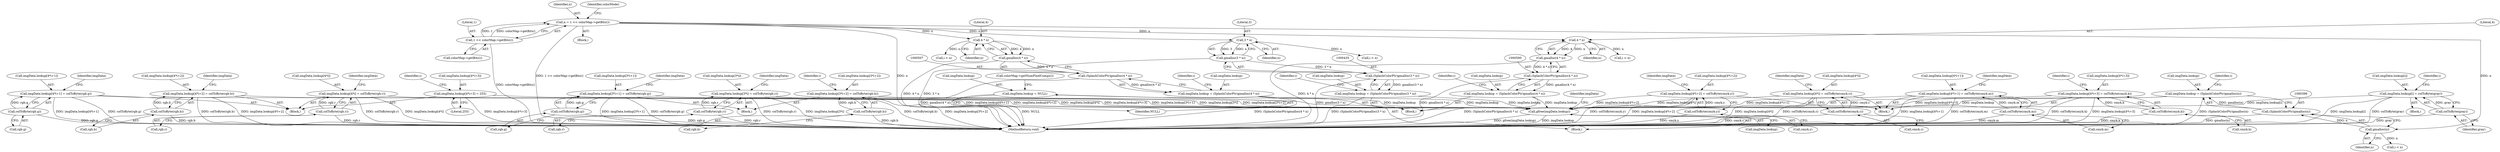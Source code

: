 digraph "1_poppler_7b2d314a61fd0e12f47c62996cb49ec0d1ba747a_11@API" {
"1000695" [label="(Call,gfree(imgData.lookup))"];
"1000532" [label="(Call,imgData.lookup[4*i] = colToByte(rgb.r))"];
"1000540" [label="(Call,colToByte(rgb.r))"];
"1000460" [label="(Call,imgData.lookup[3*i] = colToByte(rgb.r))"];
"1000468" [label="(Call,colToByte(rgb.r))"];
"1000655" [label="(Call,imgData.lookup[4*i+3] = colToByte(cmyk.k))"];
"1000665" [label="(Call,colToByte(cmyk.k))"];
"1000391" [label="(Call,imgData.lookup = (SplashColorPtr)gmalloc(n))"];
"1000395" [label="(Call,(SplashColorPtr)gmalloc(n))"];
"1000397" [label="(Call,gmalloc(n))"];
"1000381" [label="(Call,n = 1 << colorMap->getBits())"];
"1000383" [label="(Call,1 << colorMap->getBits())"];
"1000502" [label="(Call,imgData.lookup = (SplashColorPtr)gmalloc(4 * n))"];
"1000506" [label="(Call,(SplashColorPtr)gmalloc(4 * n))"];
"1000508" [label="(Call,gmalloc(4 * n))"];
"1000509" [label="(Call,4 * n)"];
"1000615" [label="(Call,imgData.lookup[4*i] = colToByte(cmyk.c))"];
"1000623" [label="(Call,colToByte(cmyk.c))"];
"1000585" [label="(Call,imgData.lookup = (SplashColorPtr)gmalloc(4 * n))"];
"1000589" [label="(Call,(SplashColorPtr)gmalloc(4 * n))"];
"1000591" [label="(Call,gmalloc(4 * n))"];
"1000592" [label="(Call,4 * n)"];
"1000558" [label="(Call,imgData.lookup[4*i+2] = colToByte(rgb.b))"];
"1000568" [label="(Call,colToByte(rgb.b))"];
"1000430" [label="(Call,imgData.lookup = (SplashColorPtr)gmalloc(3 * n))"];
"1000434" [label="(Call,(SplashColorPtr)gmalloc(3 * n))"];
"1000436" [label="(Call,gmalloc(3 * n))"];
"1000437" [label="(Call,3 * n)"];
"1000472" [label="(Call,imgData.lookup[3*i+1] = colToByte(rgb.g))"];
"1000482" [label="(Call,colToByte(rgb.g))"];
"1000544" [label="(Call,imgData.lookup[4*i+1] = colToByte(rgb.g))"];
"1000554" [label="(Call,colToByte(rgb.g))"];
"1000371" [label="(Call,imgData.lookup = NULL)"];
"1000486" [label="(Call,imgData.lookup[3*i+2] = colToByte(rgb.b))"];
"1000496" [label="(Call,colToByte(rgb.b))"];
"1000419" [label="(Call,imgData.lookup[i] = colToByte(gray))"];
"1000425" [label="(Call,colToByte(gray))"];
"1000627" [label="(Call,imgData.lookup[4*i+1] = colToByte(cmyk.m))"];
"1000637" [label="(Call,colToByte(cmyk.m))"];
"1000572" [label="(Call,imgData.lookup[4*i+3] = 255)"];
"1000641" [label="(Call,imgData.lookup[4*i+2] = colToByte(cmyk.y))"];
"1000651" [label="(Call,colToByte(cmyk.y))"];
"1000438" [label="(Literal,3)"];
"1000388" [label="(Block,)"];
"1000385" [label="(Call,colorMap->getBits())"];
"1000651" [label="(Call,colToByte(cmyk.y))"];
"1000544" [label="(Call,imgData.lookup[4*i+1] = colToByte(rgb.g))"];
"1000597" [label="(Identifier,i)"];
"1000420" [label="(Call,imgData.lookup[i])"];
"1000573" [label="(Call,imgData.lookup[4*i+3])"];
"1000623" [label="(Call,colToByte(cmyk.c))"];
"1000642" [label="(Call,imgData.lookup[4*i+2])"];
"1000503" [label="(Call,imgData.lookup)"];
"1000630" [label="(Identifier,imgData)"];
"1000604" [label="(Block,)"];
"1000442" [label="(Identifier,i)"];
"1000547" [label="(Identifier,imgData)"];
"1000510" [label="(Literal,4)"];
"1000615" [label="(Call,imgData.lookup[4*i] = colToByte(cmyk.c))"];
"1000472" [label="(Call,imgData.lookup[3*i+1] = colToByte(rgb.g))"];
"1000375" [label="(Identifier,NULL)"];
"1000473" [label="(Call,imgData.lookup[3*i+1])"];
"1000371" [label="(Call,imgData.lookup = NULL)"];
"1000624" [label="(Call,cmyk.c)"];
"1000497" [label="(Call,rgb.b)"];
"1000434" [label="(Call,(SplashColorPtr)gmalloc(3 * n))"];
"1000426" [label="(Identifier,gray)"];
"1000506" [label="(Call,(SplashColorPtr)gmalloc(4 * n))"];
"1000486" [label="(Call,imgData.lookup[3*i+2] = colToByte(rgb.b))"];
"1000594" [label="(Identifier,n)"];
"1000628" [label="(Call,imgData.lookup[4*i+1])"];
"1000700" [label="(Identifier,imgData)"];
"1000460" [label="(Call,imgData.lookup[3*i] = colToByte(rgb.r))"];
"1000520" [label="(Identifier,i)"];
"1000496" [label="(Call,colToByte(rgb.b))"];
"1000541" [label="(Call,rgb.r)"];
"1000592" [label="(Call,4 * n)"];
"1000568" [label="(Call,colToByte(rgb.b))"];
"1000381" [label="(Call,n = 1 << colorMap->getBits())"];
"1000439" [label="(Identifier,n)"];
"1000392" [label="(Call,imgData.lookup)"];
"1000419" [label="(Call,imgData.lookup[i] = colToByte(gray))"];
"1000554" [label="(Call,colToByte(rgb.g))"];
"1000555" [label="(Call,rgb.g)"];
"1000382" [label="(Identifier,n)"];
"1000384" [label="(Literal,1)"];
"1000387" [label="(Identifier,colorMode)"];
"1000437" [label="(Call,3 * n)"];
"1000656" [label="(Call,imgData.lookup[4*i+3])"];
"1000511" [label="(Identifier,n)"];
"1000561" [label="(Identifier,imgData)"];
"1000448" [label="(Identifier,i)"];
"1000444" [label="(Call,i < n)"];
"1000586" [label="(Call,imgData.lookup)"];
"1000582" [label="(Literal,255)"];
"1000540" [label="(Call,colToByte(rgb.r))"];
"1000655" [label="(Call,imgData.lookup[4*i+3] = colToByte(cmyk.k))"];
"1000532" [label="(Call,imgData.lookup[4*i] = colToByte(rgb.r))"];
"1000461" [label="(Call,imgData.lookup[3*i])"];
"1000585" [label="(Call,imgData.lookup = (SplashColorPtr)gmalloc(4 * n))"];
"1000641" [label="(Call,imgData.lookup[4*i+2] = colToByte(cmyk.y))"];
"1000627" [label="(Call,imgData.lookup[4*i+1] = colToByte(cmyk.m))"];
"1000558" [label="(Call,imgData.lookup[4*i+2] = colToByte(rgb.b))"];
"1000383" [label="(Call,1 << colorMap->getBits())"];
"1000380" [label="(Block,)"];
"1000569" [label="(Call,rgb.b)"];
"1000638" [label="(Call,cmyk.m)"];
"1000695" [label="(Call,gfree(imgData.lookup))"];
"1000521" [label="(Block,)"];
"1000644" [label="(Identifier,imgData)"];
"1000489" [label="(Identifier,imgData)"];
"1000475" [label="(Identifier,imgData)"];
"1000468" [label="(Call,colToByte(rgb.r))"];
"1000666" [label="(Call,cmyk.k)"];
"1000176" [label="(Block,)"];
"1000431" [label="(Call,imgData.lookup)"];
"1000407" [label="(Identifier,i)"];
"1000658" [label="(Identifier,imgData)"];
"1000516" [label="(Call,i < n)"];
"1000483" [label="(Call,rgb.g)"];
"1000502" [label="(Call,imgData.lookup = (SplashColorPtr)gmalloc(4 * n))"];
"1000545" [label="(Call,imgData.lookup[4*i+1])"];
"1000665" [label="(Call,colToByte(cmyk.k))"];
"1000401" [label="(Identifier,i)"];
"1000572" [label="(Call,imgData.lookup[4*i+3] = 255)"];
"1000449" [label="(Block,)"];
"1000591" [label="(Call,gmalloc(4 * n))"];
"1000391" [label="(Call,imgData.lookup = (SplashColorPtr)gmalloc(n))"];
"1000603" [label="(Identifier,i)"];
"1000378" [label="(Call,colorMap->getNumPixelComps())"];
"1000696" [label="(Call,imgData.lookup)"];
"1000599" [label="(Call,i < n)"];
"1000575" [label="(Identifier,imgData)"];
"1000703" [label="(MethodReturn,void)"];
"1000372" [label="(Call,imgData.lookup)"];
"1000589" [label="(Call,(SplashColorPtr)gmalloc(4 * n))"];
"1000469" [label="(Call,rgb.r)"];
"1000436" [label="(Call,gmalloc(3 * n))"];
"1000509" [label="(Call,4 * n)"];
"1000514" [label="(Identifier,i)"];
"1000508" [label="(Call,gmalloc(4 * n))"];
"1000408" [label="(Block,)"];
"1000395" [label="(Call,(SplashColorPtr)gmalloc(n))"];
"1000397" [label="(Call,gmalloc(n))"];
"1000559" [label="(Call,imgData.lookup[4*i+2])"];
"1000487" [label="(Call,imgData.lookup[3*i+2])"];
"1000593" [label="(Literal,4)"];
"1000616" [label="(Call,imgData.lookup[4*i])"];
"1000425" [label="(Call,colToByte(gray))"];
"1000482" [label="(Call,colToByte(rgb.g))"];
"1000430" [label="(Call,imgData.lookup = (SplashColorPtr)gmalloc(3 * n))"];
"1000398" [label="(Identifier,n)"];
"1000637" [label="(Call,colToByte(cmyk.m))"];
"1000652" [label="(Call,cmyk.y)"];
"1000403" [label="(Call,i < n)"];
"1000533" [label="(Call,imgData.lookup[4*i])"];
"1000695" -> "1000176"  [label="AST: "];
"1000695" -> "1000696"  [label="CFG: "];
"1000696" -> "1000695"  [label="AST: "];
"1000700" -> "1000695"  [label="CFG: "];
"1000695" -> "1000703"  [label="DDG: gfree(imgData.lookup)"];
"1000695" -> "1000703"  [label="DDG: imgData.lookup"];
"1000532" -> "1000695"  [label="DDG: imgData.lookup[4*i]"];
"1000460" -> "1000695"  [label="DDG: imgData.lookup[3*i]"];
"1000655" -> "1000695"  [label="DDG: imgData.lookup[4*i+3]"];
"1000391" -> "1000695"  [label="DDG: imgData.lookup"];
"1000502" -> "1000695"  [label="DDG: imgData.lookup"];
"1000615" -> "1000695"  [label="DDG: imgData.lookup[4*i]"];
"1000585" -> "1000695"  [label="DDG: imgData.lookup"];
"1000558" -> "1000695"  [label="DDG: imgData.lookup[4*i+2]"];
"1000430" -> "1000695"  [label="DDG: imgData.lookup"];
"1000472" -> "1000695"  [label="DDG: imgData.lookup[3*i+1]"];
"1000544" -> "1000695"  [label="DDG: imgData.lookup[4*i+1]"];
"1000371" -> "1000695"  [label="DDG: imgData.lookup"];
"1000486" -> "1000695"  [label="DDG: imgData.lookup[3*i+2]"];
"1000419" -> "1000695"  [label="DDG: imgData.lookup[i]"];
"1000627" -> "1000695"  [label="DDG: imgData.lookup[4*i+1]"];
"1000572" -> "1000695"  [label="DDG: imgData.lookup[4*i+3]"];
"1000641" -> "1000695"  [label="DDG: imgData.lookup[4*i+2]"];
"1000532" -> "1000521"  [label="AST: "];
"1000532" -> "1000540"  [label="CFG: "];
"1000533" -> "1000532"  [label="AST: "];
"1000540" -> "1000532"  [label="AST: "];
"1000547" -> "1000532"  [label="CFG: "];
"1000532" -> "1000703"  [label="DDG: colToByte(rgb.r)"];
"1000532" -> "1000703"  [label="DDG: imgData.lookup[4*i]"];
"1000540" -> "1000532"  [label="DDG: rgb.r"];
"1000540" -> "1000541"  [label="CFG: "];
"1000541" -> "1000540"  [label="AST: "];
"1000540" -> "1000703"  [label="DDG: rgb.r"];
"1000460" -> "1000449"  [label="AST: "];
"1000460" -> "1000468"  [label="CFG: "];
"1000461" -> "1000460"  [label="AST: "];
"1000468" -> "1000460"  [label="AST: "];
"1000475" -> "1000460"  [label="CFG: "];
"1000460" -> "1000703"  [label="DDG: imgData.lookup[3*i]"];
"1000460" -> "1000703"  [label="DDG: colToByte(rgb.r)"];
"1000468" -> "1000460"  [label="DDG: rgb.r"];
"1000468" -> "1000469"  [label="CFG: "];
"1000469" -> "1000468"  [label="AST: "];
"1000468" -> "1000703"  [label="DDG: rgb.r"];
"1000655" -> "1000604"  [label="AST: "];
"1000655" -> "1000665"  [label="CFG: "];
"1000656" -> "1000655"  [label="AST: "];
"1000665" -> "1000655"  [label="AST: "];
"1000603" -> "1000655"  [label="CFG: "];
"1000655" -> "1000703"  [label="DDG: imgData.lookup[4*i+3]"];
"1000655" -> "1000703"  [label="DDG: colToByte(cmyk.k)"];
"1000665" -> "1000655"  [label="DDG: cmyk.k"];
"1000665" -> "1000666"  [label="CFG: "];
"1000666" -> "1000665"  [label="AST: "];
"1000665" -> "1000703"  [label="DDG: cmyk.k"];
"1000391" -> "1000388"  [label="AST: "];
"1000391" -> "1000395"  [label="CFG: "];
"1000392" -> "1000391"  [label="AST: "];
"1000395" -> "1000391"  [label="AST: "];
"1000401" -> "1000391"  [label="CFG: "];
"1000391" -> "1000703"  [label="DDG: (SplashColorPtr)gmalloc(n)"];
"1000395" -> "1000391"  [label="DDG: gmalloc(n)"];
"1000395" -> "1000397"  [label="CFG: "];
"1000396" -> "1000395"  [label="AST: "];
"1000397" -> "1000395"  [label="AST: "];
"1000395" -> "1000703"  [label="DDG: gmalloc(n)"];
"1000397" -> "1000395"  [label="DDG: n"];
"1000397" -> "1000398"  [label="CFG: "];
"1000398" -> "1000397"  [label="AST: "];
"1000381" -> "1000397"  [label="DDG: n"];
"1000397" -> "1000403"  [label="DDG: n"];
"1000381" -> "1000380"  [label="AST: "];
"1000381" -> "1000383"  [label="CFG: "];
"1000382" -> "1000381"  [label="AST: "];
"1000383" -> "1000381"  [label="AST: "];
"1000387" -> "1000381"  [label="CFG: "];
"1000381" -> "1000703"  [label="DDG: 1 << colorMap->getBits()"];
"1000381" -> "1000703"  [label="DDG: n"];
"1000383" -> "1000381"  [label="DDG: 1"];
"1000383" -> "1000381"  [label="DDG: colorMap->getBits()"];
"1000381" -> "1000437"  [label="DDG: n"];
"1000381" -> "1000509"  [label="DDG: n"];
"1000381" -> "1000592"  [label="DDG: n"];
"1000383" -> "1000385"  [label="CFG: "];
"1000384" -> "1000383"  [label="AST: "];
"1000385" -> "1000383"  [label="AST: "];
"1000383" -> "1000703"  [label="DDG: colorMap->getBits()"];
"1000502" -> "1000388"  [label="AST: "];
"1000502" -> "1000506"  [label="CFG: "];
"1000503" -> "1000502"  [label="AST: "];
"1000506" -> "1000502"  [label="AST: "];
"1000514" -> "1000502"  [label="CFG: "];
"1000502" -> "1000703"  [label="DDG: (SplashColorPtr)gmalloc(4 * n)"];
"1000506" -> "1000502"  [label="DDG: gmalloc(4 * n)"];
"1000506" -> "1000508"  [label="CFG: "];
"1000507" -> "1000506"  [label="AST: "];
"1000508" -> "1000506"  [label="AST: "];
"1000506" -> "1000703"  [label="DDG: gmalloc(4 * n)"];
"1000508" -> "1000506"  [label="DDG: 4 * n"];
"1000508" -> "1000509"  [label="CFG: "];
"1000509" -> "1000508"  [label="AST: "];
"1000508" -> "1000703"  [label="DDG: 4 * n"];
"1000509" -> "1000508"  [label="DDG: 4"];
"1000509" -> "1000508"  [label="DDG: n"];
"1000509" -> "1000511"  [label="CFG: "];
"1000510" -> "1000509"  [label="AST: "];
"1000511" -> "1000509"  [label="AST: "];
"1000509" -> "1000516"  [label="DDG: n"];
"1000615" -> "1000604"  [label="AST: "];
"1000615" -> "1000623"  [label="CFG: "];
"1000616" -> "1000615"  [label="AST: "];
"1000623" -> "1000615"  [label="AST: "];
"1000630" -> "1000615"  [label="CFG: "];
"1000615" -> "1000703"  [label="DDG: colToByte(cmyk.c)"];
"1000615" -> "1000703"  [label="DDG: imgData.lookup[4*i]"];
"1000623" -> "1000615"  [label="DDG: cmyk.c"];
"1000623" -> "1000624"  [label="CFG: "];
"1000624" -> "1000623"  [label="AST: "];
"1000623" -> "1000703"  [label="DDG: cmyk.c"];
"1000585" -> "1000388"  [label="AST: "];
"1000585" -> "1000589"  [label="CFG: "];
"1000586" -> "1000585"  [label="AST: "];
"1000589" -> "1000585"  [label="AST: "];
"1000597" -> "1000585"  [label="CFG: "];
"1000585" -> "1000703"  [label="DDG: (SplashColorPtr)gmalloc(4 * n)"];
"1000589" -> "1000585"  [label="DDG: gmalloc(4 * n)"];
"1000589" -> "1000591"  [label="CFG: "];
"1000590" -> "1000589"  [label="AST: "];
"1000591" -> "1000589"  [label="AST: "];
"1000589" -> "1000703"  [label="DDG: gmalloc(4 * n)"];
"1000591" -> "1000589"  [label="DDG: 4 * n"];
"1000591" -> "1000592"  [label="CFG: "];
"1000592" -> "1000591"  [label="AST: "];
"1000591" -> "1000703"  [label="DDG: 4 * n"];
"1000592" -> "1000591"  [label="DDG: 4"];
"1000592" -> "1000591"  [label="DDG: n"];
"1000592" -> "1000594"  [label="CFG: "];
"1000593" -> "1000592"  [label="AST: "];
"1000594" -> "1000592"  [label="AST: "];
"1000592" -> "1000599"  [label="DDG: n"];
"1000558" -> "1000521"  [label="AST: "];
"1000558" -> "1000568"  [label="CFG: "];
"1000559" -> "1000558"  [label="AST: "];
"1000568" -> "1000558"  [label="AST: "];
"1000575" -> "1000558"  [label="CFG: "];
"1000558" -> "1000703"  [label="DDG: colToByte(rgb.b)"];
"1000558" -> "1000703"  [label="DDG: imgData.lookup[4*i+2]"];
"1000568" -> "1000558"  [label="DDG: rgb.b"];
"1000568" -> "1000569"  [label="CFG: "];
"1000569" -> "1000568"  [label="AST: "];
"1000568" -> "1000703"  [label="DDG: rgb.b"];
"1000430" -> "1000388"  [label="AST: "];
"1000430" -> "1000434"  [label="CFG: "];
"1000431" -> "1000430"  [label="AST: "];
"1000434" -> "1000430"  [label="AST: "];
"1000442" -> "1000430"  [label="CFG: "];
"1000430" -> "1000703"  [label="DDG: (SplashColorPtr)gmalloc(3 * n)"];
"1000434" -> "1000430"  [label="DDG: gmalloc(3 * n)"];
"1000434" -> "1000436"  [label="CFG: "];
"1000435" -> "1000434"  [label="AST: "];
"1000436" -> "1000434"  [label="AST: "];
"1000434" -> "1000703"  [label="DDG: gmalloc(3 * n)"];
"1000436" -> "1000434"  [label="DDG: 3 * n"];
"1000436" -> "1000437"  [label="CFG: "];
"1000437" -> "1000436"  [label="AST: "];
"1000436" -> "1000703"  [label="DDG: 3 * n"];
"1000437" -> "1000436"  [label="DDG: 3"];
"1000437" -> "1000436"  [label="DDG: n"];
"1000437" -> "1000439"  [label="CFG: "];
"1000438" -> "1000437"  [label="AST: "];
"1000439" -> "1000437"  [label="AST: "];
"1000437" -> "1000444"  [label="DDG: n"];
"1000472" -> "1000449"  [label="AST: "];
"1000472" -> "1000482"  [label="CFG: "];
"1000473" -> "1000472"  [label="AST: "];
"1000482" -> "1000472"  [label="AST: "];
"1000489" -> "1000472"  [label="CFG: "];
"1000472" -> "1000703"  [label="DDG: imgData.lookup[3*i+1]"];
"1000472" -> "1000703"  [label="DDG: colToByte(rgb.g)"];
"1000482" -> "1000472"  [label="DDG: rgb.g"];
"1000482" -> "1000483"  [label="CFG: "];
"1000483" -> "1000482"  [label="AST: "];
"1000482" -> "1000703"  [label="DDG: rgb.g"];
"1000544" -> "1000521"  [label="AST: "];
"1000544" -> "1000554"  [label="CFG: "];
"1000545" -> "1000544"  [label="AST: "];
"1000554" -> "1000544"  [label="AST: "];
"1000561" -> "1000544"  [label="CFG: "];
"1000544" -> "1000703"  [label="DDG: colToByte(rgb.g)"];
"1000544" -> "1000703"  [label="DDG: imgData.lookup[4*i+1]"];
"1000554" -> "1000544"  [label="DDG: rgb.g"];
"1000554" -> "1000555"  [label="CFG: "];
"1000555" -> "1000554"  [label="AST: "];
"1000554" -> "1000703"  [label="DDG: rgb.g"];
"1000371" -> "1000176"  [label="AST: "];
"1000371" -> "1000375"  [label="CFG: "];
"1000372" -> "1000371"  [label="AST: "];
"1000375" -> "1000371"  [label="AST: "];
"1000378" -> "1000371"  [label="CFG: "];
"1000371" -> "1000703"  [label="DDG: NULL"];
"1000486" -> "1000449"  [label="AST: "];
"1000486" -> "1000496"  [label="CFG: "];
"1000487" -> "1000486"  [label="AST: "];
"1000496" -> "1000486"  [label="AST: "];
"1000448" -> "1000486"  [label="CFG: "];
"1000486" -> "1000703"  [label="DDG: colToByte(rgb.b)"];
"1000486" -> "1000703"  [label="DDG: imgData.lookup[3*i+2]"];
"1000496" -> "1000486"  [label="DDG: rgb.b"];
"1000496" -> "1000497"  [label="CFG: "];
"1000497" -> "1000496"  [label="AST: "];
"1000496" -> "1000703"  [label="DDG: rgb.b"];
"1000419" -> "1000408"  [label="AST: "];
"1000419" -> "1000425"  [label="CFG: "];
"1000420" -> "1000419"  [label="AST: "];
"1000425" -> "1000419"  [label="AST: "];
"1000407" -> "1000419"  [label="CFG: "];
"1000419" -> "1000703"  [label="DDG: imgData.lookup[i]"];
"1000419" -> "1000703"  [label="DDG: colToByte(gray)"];
"1000425" -> "1000419"  [label="DDG: gray"];
"1000425" -> "1000426"  [label="CFG: "];
"1000426" -> "1000425"  [label="AST: "];
"1000425" -> "1000703"  [label="DDG: gray"];
"1000627" -> "1000604"  [label="AST: "];
"1000627" -> "1000637"  [label="CFG: "];
"1000628" -> "1000627"  [label="AST: "];
"1000637" -> "1000627"  [label="AST: "];
"1000644" -> "1000627"  [label="CFG: "];
"1000627" -> "1000703"  [label="DDG: colToByte(cmyk.m)"];
"1000627" -> "1000703"  [label="DDG: imgData.lookup[4*i+1]"];
"1000637" -> "1000627"  [label="DDG: cmyk.m"];
"1000637" -> "1000638"  [label="CFG: "];
"1000638" -> "1000637"  [label="AST: "];
"1000637" -> "1000703"  [label="DDG: cmyk.m"];
"1000572" -> "1000521"  [label="AST: "];
"1000572" -> "1000582"  [label="CFG: "];
"1000573" -> "1000572"  [label="AST: "];
"1000582" -> "1000572"  [label="AST: "];
"1000520" -> "1000572"  [label="CFG: "];
"1000572" -> "1000703"  [label="DDG: imgData.lookup[4*i+3]"];
"1000641" -> "1000604"  [label="AST: "];
"1000641" -> "1000651"  [label="CFG: "];
"1000642" -> "1000641"  [label="AST: "];
"1000651" -> "1000641"  [label="AST: "];
"1000658" -> "1000641"  [label="CFG: "];
"1000641" -> "1000703"  [label="DDG: colToByte(cmyk.y)"];
"1000641" -> "1000703"  [label="DDG: imgData.lookup[4*i+2]"];
"1000651" -> "1000641"  [label="DDG: cmyk.y"];
"1000651" -> "1000652"  [label="CFG: "];
"1000652" -> "1000651"  [label="AST: "];
"1000651" -> "1000703"  [label="DDG: cmyk.y"];
}
